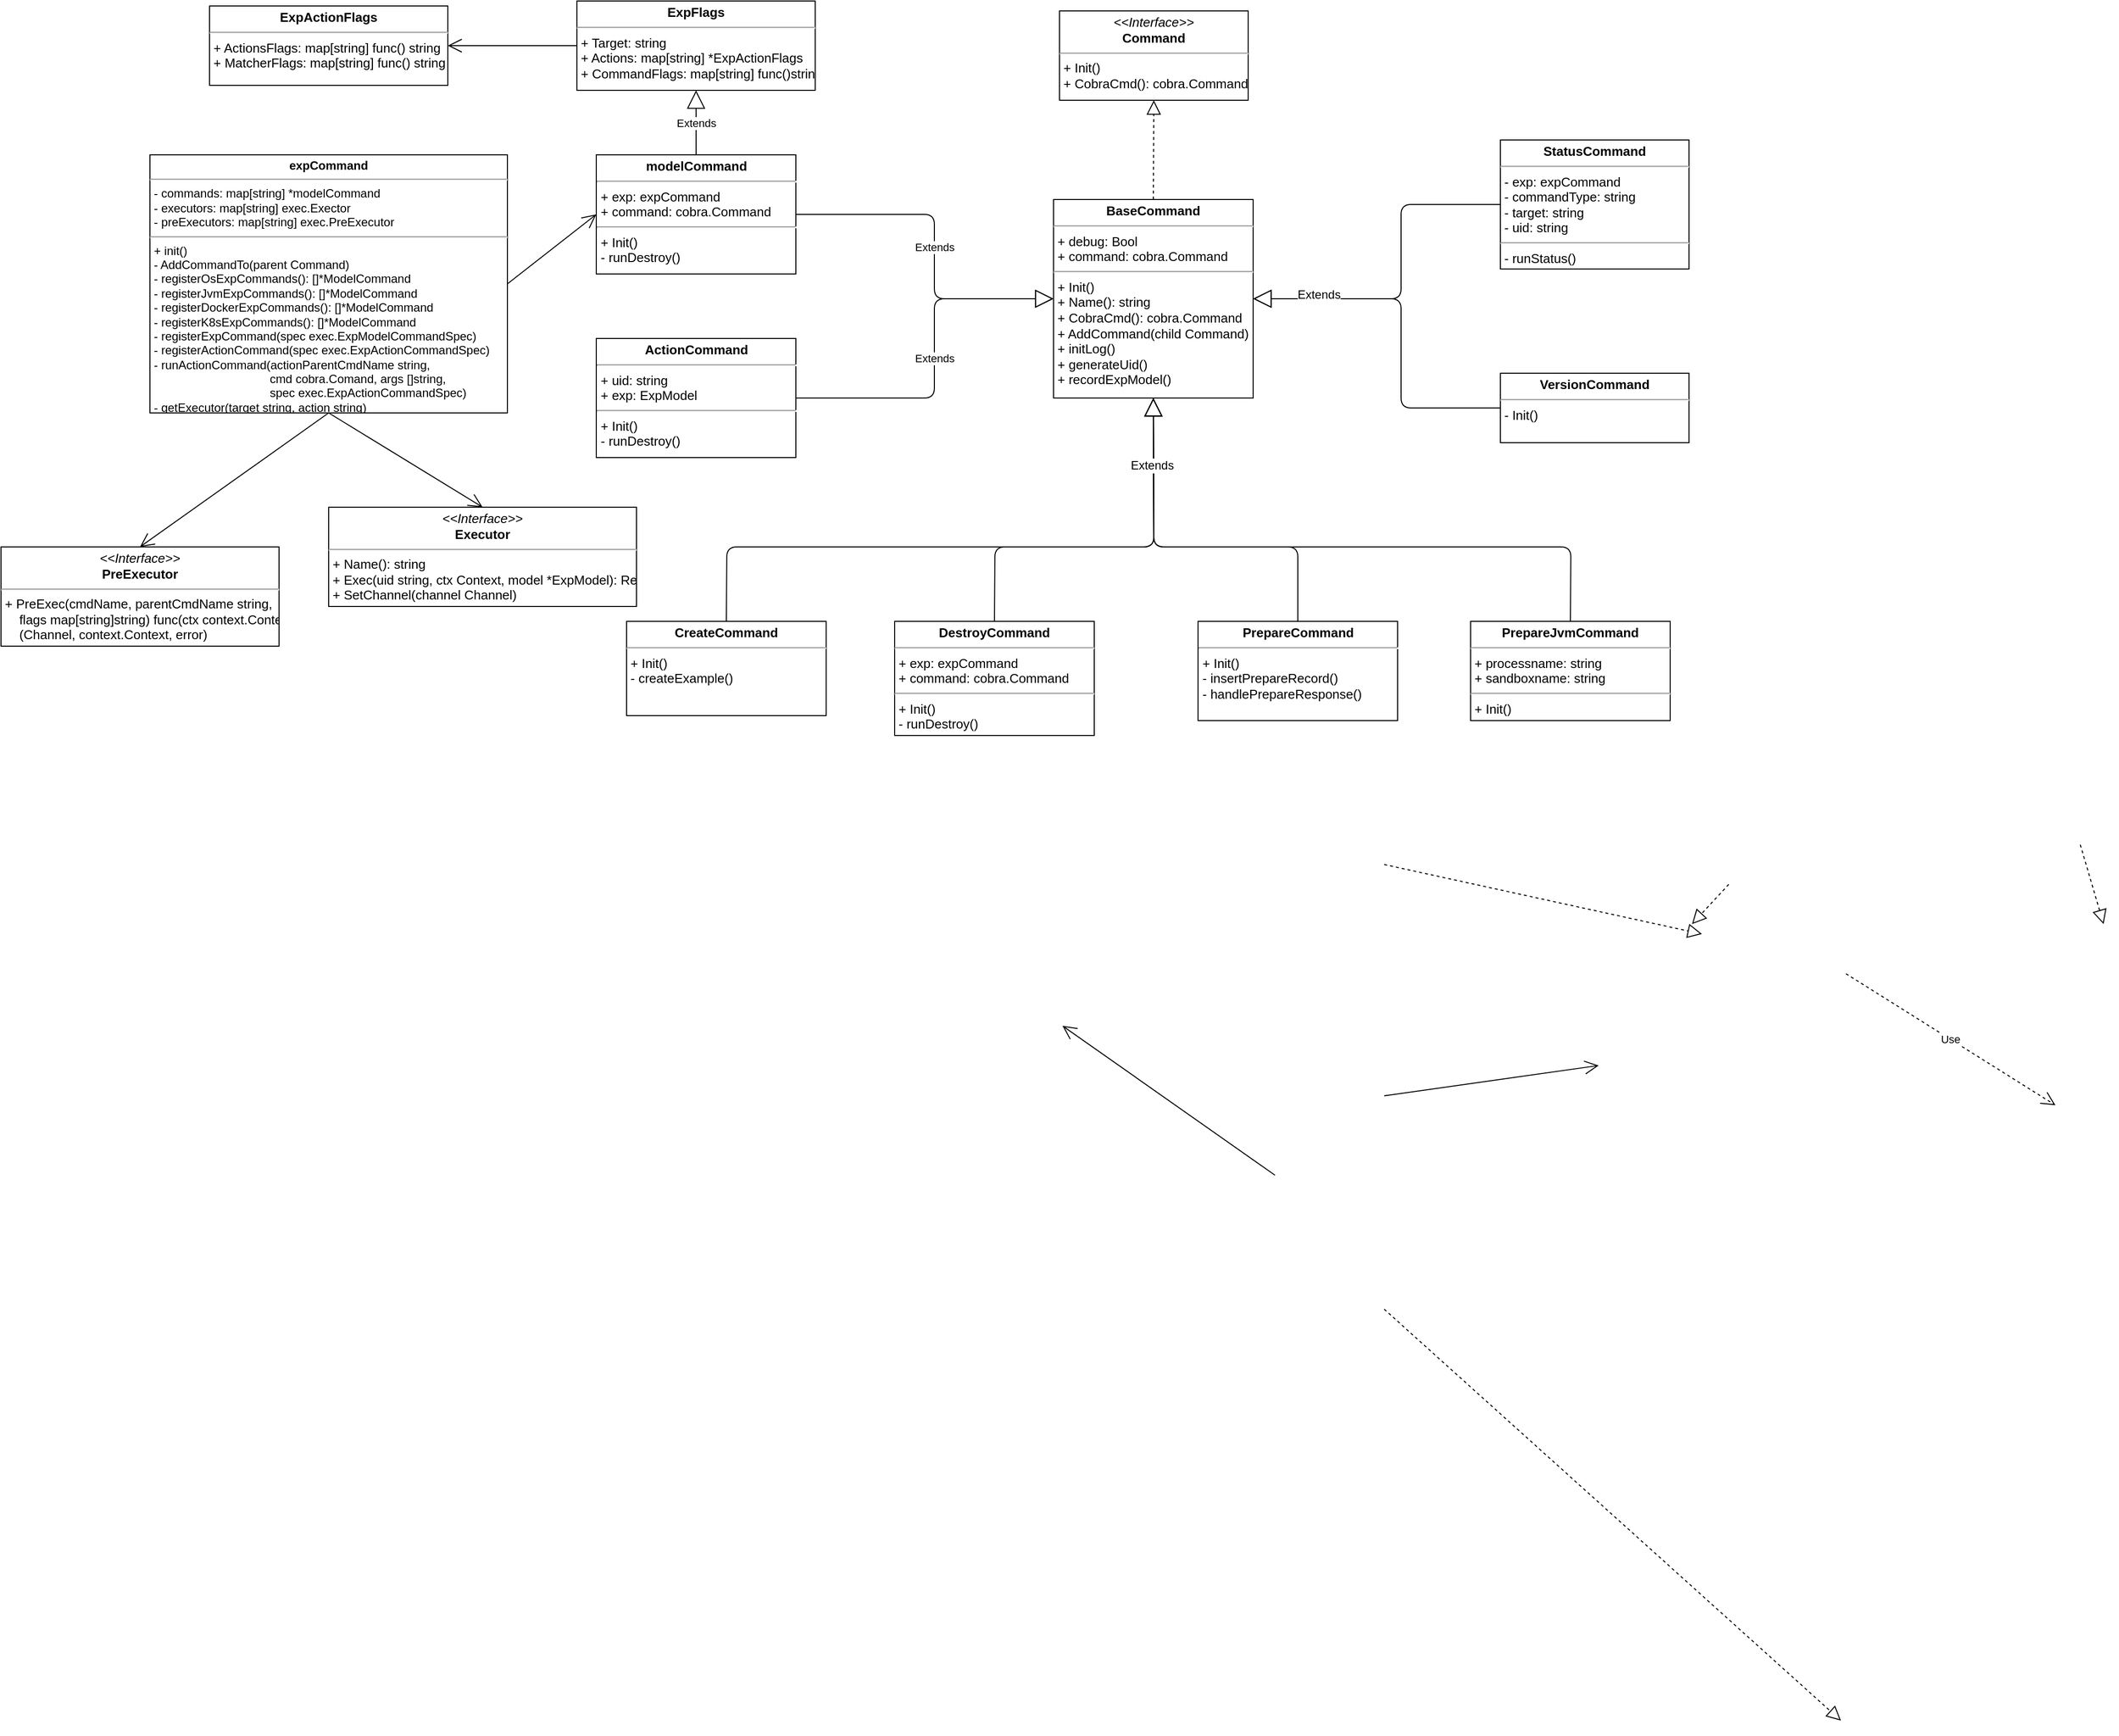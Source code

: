 <mxfile version="10.7.7" type="github"><diagram name="Page-1" id="c4acf3e9-155e-7222-9cf6-157b1a14988f"><mxGraphModel dx="2618" dy="616" grid="1" gridSize="10" guides="1" tooltips="1" connect="1" arrows="1" fold="1" page="1" pageScale="1" pageWidth="850" pageHeight="1100" background="#ffffff" math="0" shadow="0"><root><mxCell id="0"/><mxCell id="1" parent="0"/><mxCell id="Qn6g_-tQm5cKkw17LUSj-24" value="" style="endArrow=block;dashed=1;endFill=0;endSize=12;html=1;exitX=0.5;exitY=0;exitDx=0;exitDy=0;entryX=0.5;entryY=1;entryDx=0;entryDy=0;" parent="1" target="Qn6g_-tQm5cKkw17LUSj-2" edge="1"><mxGeometry width="160" relative="1" as="geometry"><mxPoint x="163" y="1728" as="sourcePoint"/><mxPoint x="623" y="2142.5" as="targetPoint"/></mxGeometry></mxCell><mxCell id="Qn6g_-tQm5cKkw17LUSj-31" value="&lt;p style=&quot;margin: 4px 0px 0px; text-align: center; font-size: 13px;&quot;&gt;&lt;i style=&quot;font-size: 13px;&quot;&gt;&amp;lt;&amp;lt;Interface&amp;gt;&amp;gt;&lt;/i&gt;&lt;br style=&quot;font-size: 13px;&quot;&gt;&lt;b style=&quot;font-size: 13px;&quot;&gt;Command&lt;/b&gt;&lt;/p&gt;&lt;hr style=&quot;font-size: 13px;&quot;&gt;&lt;p style=&quot;margin: 0px 0px 0px 4px; font-size: 13px;&quot;&gt;+ Init()&lt;br style=&quot;font-size: 13px;&quot;&gt;+ CobraCmd(): cobra.Command&lt;/p&gt;" style="verticalAlign=top;align=left;overflow=fill;fontSize=13;fontFamily=Helvetica;html=1;" parent="1" vertex="1"><mxGeometry x="-164" y="420" width="190" height="90" as="geometry"/></mxCell><mxCell id="Qn6g_-tQm5cKkw17LUSj-32" value="&lt;p style=&quot;margin: 4px 0px 0px; text-align: center; font-size: 13px;&quot;&gt;&lt;b style=&quot;font-size: 13px;&quot;&gt;BaseCommand&lt;/b&gt;&lt;/p&gt;&lt;hr style=&quot;font-size: 13px;&quot;&gt;&lt;p style=&quot;margin: 0px 0px 0px 4px; font-size: 13px;&quot;&gt;+ debug: Bool&lt;/p&gt;&lt;p style=&quot;margin: 0px 0px 0px 4px; font-size: 13px;&quot;&gt;+ command: cobra.Command&lt;/p&gt;&lt;hr style=&quot;font-size: 13px;&quot;&gt;&lt;p style=&quot;margin: 0px 0px 0px 4px; font-size: 13px;&quot;&gt;+ Init()&lt;/p&gt;&lt;p style=&quot;margin: 0px 0px 0px 4px; font-size: 13px;&quot;&gt;+ Name(): string&lt;/p&gt;&lt;p style=&quot;margin: 0px 0px 0px 4px; font-size: 13px;&quot;&gt;+ CobraCmd(): cobra.Command&lt;/p&gt;&lt;p style=&quot;margin: 0px 0px 0px 4px; font-size: 13px;&quot;&gt;+ AddCommand(child Command)&lt;/p&gt;&lt;p style=&quot;margin: 0px 0px 0px 4px; font-size: 13px;&quot;&gt;+ initLog()&lt;/p&gt;&lt;p style=&quot;margin: 0px 0px 0px 4px; font-size: 13px;&quot;&gt;+&amp;nbsp;&lt;span style=&quot;font-size: 13px;&quot;&gt;generateUid()&lt;/span&gt;&lt;/p&gt;&lt;p style=&quot;margin: 0px 0px 0px 4px; font-size: 13px;&quot;&gt;&lt;span style=&quot;font-size: 13px;&quot;&gt;+ recordExpModel()&lt;/span&gt;&lt;/p&gt;" style="verticalAlign=top;align=left;overflow=fill;fontSize=13;fontFamily=Helvetica;html=1;" parent="1" vertex="1"><mxGeometry x="-170" y="610" width="201" height="200" as="geometry"/></mxCell><mxCell id="Qn6g_-tQm5cKkw17LUSj-33" value="" style="endArrow=block;dashed=1;endFill=0;endSize=12;html=1;exitX=0.5;exitY=0;exitDx=0;exitDy=0;entryX=0.5;entryY=1;entryDx=0;entryDy=0;" parent="1" source="Qn6g_-tQm5cKkw17LUSj-32" target="Qn6g_-tQm5cKkw17LUSj-31" edge="1"><mxGeometry width="160" relative="1" as="geometry"><mxPoint x="-54.5" y="900" as="sourcePoint"/><mxPoint x="105.5" y="900" as="targetPoint"/></mxGeometry></mxCell><mxCell id="Qn6g_-tQm5cKkw17LUSj-34" value="&lt;p style=&quot;margin: 4px 0px 0px; text-align: center; font-size: 13px;&quot;&gt;&lt;b style=&quot;font-size: 13px;&quot;&gt;CreateCommand&lt;/b&gt;&lt;/p&gt;&lt;hr style=&quot;font-size: 13px;&quot;&gt;&lt;p style=&quot;margin: 0px 0px 0px 4px; font-size: 13px;&quot;&gt;+ Init()&lt;/p&gt;&lt;p style=&quot;margin: 0px 0px 0px 4px; font-size: 13px;&quot;&gt;- createExample()&lt;/p&gt;" style="verticalAlign=top;align=left;overflow=fill;fontSize=13;fontFamily=Helvetica;html=1;" parent="1" vertex="1"><mxGeometry x="-600" y="1035" width="201" height="95" as="geometry"/></mxCell><mxCell id="Qn6g_-tQm5cKkw17LUSj-35" value="" style="endArrow=block;endSize=16;endFill=0;html=1;exitX=0.5;exitY=0;exitDx=0;exitDy=0;entryX=0.5;entryY=1;entryDx=0;entryDy=0;" parent="1" source="Qn6g_-tQm5cKkw17LUSj-34" target="Qn6g_-tQm5cKkw17LUSj-32" edge="1"><mxGeometry width="160" relative="1" as="geometry"><mxPoint x="-230" y="970" as="sourcePoint"/><mxPoint x="-70" y="970" as="targetPoint"/><Array as="points"><mxPoint x="-499" y="960"/><mxPoint x="-69" y="960"/></Array></mxGeometry></mxCell><mxCell id="Qn6g_-tQm5cKkw17LUSj-36" value="&lt;p style=&quot;margin: 4px 0px 0px; text-align: center; font-size: 13px;&quot;&gt;&lt;b style=&quot;font-size: 13px;&quot;&gt;DestroyCommand&lt;/b&gt;&lt;/p&gt;&lt;hr style=&quot;font-size: 13px;&quot;&gt;&lt;p style=&quot;margin: 0px 0px 0px 4px; font-size: 13px;&quot;&gt;+ exp: expCommand&lt;/p&gt;&lt;p style=&quot;margin: 0px 0px 0px 4px; font-size: 13px;&quot;&gt;+ command: cobra.Command&lt;/p&gt;&lt;hr style=&quot;font-size: 13px;&quot;&gt;&lt;p style=&quot;margin: 0px 0px 0px 4px; font-size: 13px;&quot;&gt;+ Init()&lt;/p&gt;&lt;p style=&quot;margin: 0px 0px 0px 4px; font-size: 13px;&quot;&gt;-&amp;nbsp;&lt;span style=&quot;font-size: 13px;&quot;&gt;runDestroy()&lt;/span&gt;&lt;/p&gt;" style="verticalAlign=top;align=left;overflow=fill;fontSize=13;fontFamily=Helvetica;html=1;" parent="1" vertex="1"><mxGeometry x="-330" y="1035" width="201" height="115" as="geometry"/></mxCell><mxCell id="Qn6g_-tQm5cKkw17LUSj-37" value="" style="endArrow=block;endSize=16;endFill=0;html=1;exitX=0.5;exitY=0;exitDx=0;exitDy=0;entryX=0.5;entryY=1;entryDx=0;entryDy=0;" parent="1" source="Qn6g_-tQm5cKkw17LUSj-36" target="Qn6g_-tQm5cKkw17LUSj-32" edge="1"><mxGeometry width="160" relative="1" as="geometry"><mxPoint x="115" y="1000" as="sourcePoint"/><mxPoint x="425" y="930" as="targetPoint"/><Array as="points"><mxPoint x="-229" y="960"/><mxPoint x="-69" y="960"/></Array></mxGeometry></mxCell><mxCell id="Qn6g_-tQm5cKkw17LUSj-39" value="&lt;p style=&quot;margin: 4px 0px 0px; text-align: center; font-size: 13px;&quot;&gt;&lt;b style=&quot;font-size: 13px;&quot;&gt;PrepareCommand&lt;/b&gt;&lt;/p&gt;&lt;hr style=&quot;font-size: 13px;&quot;&gt;&lt;p style=&quot;margin: 0px 0px 0px 4px; font-size: 13px;&quot;&gt;+ Init()&lt;/p&gt;&lt;p style=&quot;margin: 0px 0px 0px 4px; font-size: 13px;&quot;&gt;-&amp;nbsp;&lt;span style=&quot;font-size: 13px;&quot;&gt;insertPrepareRecord()&lt;/span&gt;&lt;/p&gt;&lt;p style=&quot;margin: 0px 0px 0px 4px; font-size: 13px;&quot;&gt;- handlePrepareResponse()&lt;/p&gt;" style="verticalAlign=top;align=left;overflow=fill;fontSize=13;fontFamily=Helvetica;html=1;" parent="1" vertex="1"><mxGeometry x="-24.5" y="1035" width="201" height="100" as="geometry"/></mxCell><mxCell id="Qn6g_-tQm5cKkw17LUSj-40" value="" style="endArrow=block;endSize=16;endFill=0;html=1;exitX=0.5;exitY=0;exitDx=0;exitDy=0;entryX=0.5;entryY=1;entryDx=0;entryDy=0;" parent="1" source="Qn6g_-tQm5cKkw17LUSj-39" target="Qn6g_-tQm5cKkw17LUSj-32" edge="1"><mxGeometry x="0.2" y="-39" width="160" relative="1" as="geometry"><mxPoint x="-199" y="960" as="sourcePoint"/><mxPoint x="-59" y="880" as="targetPoint"/><Array as="points"><mxPoint x="76" y="960"/><mxPoint x="-69" y="960"/></Array><mxPoint as="offset"/></mxGeometry></mxCell><mxCell id="Qn6g_-tQm5cKkw17LUSj-42" value="&lt;p style=&quot;margin: 4px 0px 0px; text-align: center; font-size: 13px;&quot;&gt;&lt;b style=&quot;font-size: 13px;&quot;&gt;PrepareJvmCommand&lt;/b&gt;&lt;/p&gt;&lt;hr style=&quot;font-size: 13px;&quot;&gt;&lt;p style=&quot;margin: 0px 0px 0px 4px; font-size: 13px;&quot;&gt;+ processname: string&lt;/p&gt;&lt;p style=&quot;margin: 0px 0px 0px 4px; font-size: 13px;&quot;&gt;+ sandboxname: string&lt;/p&gt;&lt;hr style=&quot;font-size: 13px;&quot;&gt;&lt;p style=&quot;margin: 0px 0px 0px 4px; font-size: 13px;&quot;&gt;+ Init()&lt;/p&gt;" style="verticalAlign=top;align=left;overflow=fill;fontSize=13;fontFamily=Helvetica;html=1;" parent="1" vertex="1"><mxGeometry x="250" y="1035" width="201" height="100" as="geometry"/></mxCell><mxCell id="Qn6g_-tQm5cKkw17LUSj-43" value="&lt;p style=&quot;margin: 4px 0px 0px; text-align: center; font-size: 13px;&quot;&gt;&lt;b style=&quot;font-size: 13px;&quot;&gt;StatusCommand&lt;/b&gt;&lt;/p&gt;&lt;hr style=&quot;font-size: 13px;&quot;&gt;&lt;p style=&quot;margin: 0px 0px 0px 4px; font-size: 13px;&quot;&gt;- exp: expCommand&lt;/p&gt;&lt;p style=&quot;margin: 0px 0px 0px 4px; font-size: 13px;&quot;&gt;- commandType: string&lt;/p&gt;&lt;p style=&quot;margin: 0px 0px 0px 4px; font-size: 13px;&quot;&gt;- target: string&lt;/p&gt;&lt;p style=&quot;margin: 0px 0px 0px 4px; font-size: 13px;&quot;&gt;- uid: string&lt;/p&gt;&lt;hr style=&quot;font-size: 13px;&quot;&gt;&lt;p style=&quot;margin: 0px 0px 0px 4px; font-size: 13px;&quot;&gt;- runStatus()&lt;/p&gt;" style="verticalAlign=top;align=left;overflow=fill;fontSize=13;fontFamily=Helvetica;html=1;" parent="1" vertex="1"><mxGeometry x="280" y="550" width="190" height="130" as="geometry"/></mxCell><mxCell id="Qn6g_-tQm5cKkw17LUSj-44" value="" style="endArrow=block;endSize=16;endFill=0;html=1;exitX=0.5;exitY=0;exitDx=0;exitDy=0;entryX=0.5;entryY=1;entryDx=0;entryDy=0;" parent="1" source="Qn6g_-tQm5cKkw17LUSj-42" target="Qn6g_-tQm5cKkw17LUSj-32" edge="1"><mxGeometry width="160" relative="1" as="geometry"><mxPoint x="197.5" y="940" as="sourcePoint"/><mxPoint x="102.5" y="850" as="targetPoint"/><Array as="points"><mxPoint x="351" y="960"/><mxPoint x="-69" y="960"/></Array></mxGeometry></mxCell><mxCell id="NHT8_feDH6_UDhpO50g8-35" value="Extends" style="text;html=1;resizable=0;points=[];align=center;verticalAlign=middle;labelBackgroundColor=#ffffff;" vertex="1" connectable="0" parent="Qn6g_-tQm5cKkw17LUSj-44"><mxGeometry x="0.791" y="2" relative="1" as="geometry"><mxPoint as="offset"/></mxGeometry></mxCell><mxCell id="Qn6g_-tQm5cKkw17LUSj-46" value="&lt;p style=&quot;margin: 4px 0px 0px; text-align: center; font-size: 13px;&quot;&gt;&lt;b style=&quot;font-size: 13px;&quot;&gt;VersionCommand&lt;/b&gt;&lt;/p&gt;&lt;hr style=&quot;font-size: 13px;&quot;&gt;&lt;p style=&quot;margin: 0px 0px 0px 4px; font-size: 13px;&quot;&gt;- Init()&lt;/p&gt;" style="verticalAlign=top;align=left;overflow=fill;fontSize=13;fontFamily=Helvetica;html=1;" parent="1" vertex="1"><mxGeometry x="280" y="785" width="190" height="70" as="geometry"/></mxCell><mxCell id="Qn6g_-tQm5cKkw17LUSj-47" value="&lt;p style=&quot;margin: 4px 0px 0px; text-align: center; font-size: 13px;&quot;&gt;&lt;b style=&quot;font-size: 13px;&quot;&gt;modelCommand&lt;/b&gt;&lt;/p&gt;&lt;hr style=&quot;font-size: 13px;&quot;&gt;&lt;p style=&quot;margin: 0px 0px 0px 4px; font-size: 13px;&quot;&gt;+ exp: expCommand&lt;/p&gt;&lt;p style=&quot;margin: 0px 0px 0px 4px; font-size: 13px;&quot;&gt;+ command: cobra.Command&lt;/p&gt;&lt;hr style=&quot;font-size: 13px;&quot;&gt;&lt;p style=&quot;margin: 0px 0px 0px 4px; font-size: 13px;&quot;&gt;+ Init()&lt;/p&gt;&lt;p style=&quot;margin: 0px 0px 0px 4px; font-size: 13px;&quot;&gt;-&amp;nbsp;&lt;span style=&quot;font-size: 13px;&quot;&gt;runDestroy()&lt;/span&gt;&lt;/p&gt;" style="verticalAlign=top;align=left;overflow=fill;fontSize=13;fontFamily=Helvetica;html=1;" parent="1" vertex="1"><mxGeometry x="-630.5" y="565" width="201" height="120" as="geometry"/></mxCell><mxCell id="Qn6g_-tQm5cKkw17LUSj-48" value="&lt;p style=&quot;margin: 4px 0px 0px; text-align: center; font-size: 13px;&quot;&gt;&lt;b style=&quot;font-size: 13px;&quot;&gt;ExpFlags&lt;/b&gt;&lt;/p&gt;&lt;hr style=&quot;font-size: 13px;&quot;&gt;&lt;p style=&quot;margin: 0px 0px 0px 4px; font-size: 13px;&quot;&gt;+ Target: string&lt;/p&gt;&lt;p style=&quot;margin: 0px 0px 0px 4px; font-size: 13px;&quot;&gt;+ Actions: map[string] *ExpActionFlags&lt;/p&gt;&lt;p style=&quot;margin: 0px 0px 0px 4px; font-size: 13px;&quot;&gt;+ CommandFlags: map[string] func()string&lt;/p&gt;" style="verticalAlign=top;align=left;overflow=fill;fontSize=13;fontFamily=Helvetica;html=1;" parent="1" vertex="1"><mxGeometry x="-650" y="410" width="240" height="90" as="geometry"/></mxCell><mxCell id="Qn6g_-tQm5cKkw17LUSj-49" value="Extends" style="endArrow=block;endSize=16;endFill=0;html=1;exitX=0.5;exitY=0;exitDx=0;exitDy=0;entryX=0.5;entryY=1;entryDx=0;entryDy=0;" parent="1" source="Qn6g_-tQm5cKkw17LUSj-47" target="Qn6g_-tQm5cKkw17LUSj-48" edge="1"><mxGeometry width="160" relative="1" as="geometry"><mxPoint x="-680" y="830" as="sourcePoint"/><mxPoint x="-520" y="830" as="targetPoint"/></mxGeometry></mxCell><mxCell id="Qn6g_-tQm5cKkw17LUSj-50" value="Extends" style="endArrow=block;endSize=16;endFill=0;html=1;exitX=1;exitY=0.5;exitDx=0;exitDy=0;entryX=0;entryY=0.5;entryDx=0;entryDy=0;" parent="1" source="Qn6g_-tQm5cKkw17LUSj-47" target="Qn6g_-tQm5cKkw17LUSj-32" edge="1"><mxGeometry width="160" relative="1" as="geometry"><mxPoint x="-400" y="760" as="sourcePoint"/><mxPoint x="-240" y="760" as="targetPoint"/><Array as="points"><mxPoint x="-290" y="625"/><mxPoint x="-290" y="710"/></Array></mxGeometry></mxCell><mxCell id="Qn6g_-tQm5cKkw17LUSj-51" value="&lt;p style=&quot;margin: 4px 0px 0px; text-align: center; font-size: 12px;&quot;&gt;&lt;b style=&quot;font-size: 12px;&quot;&gt;expCommand&lt;/b&gt;&lt;/p&gt;&lt;hr style=&quot;font-size: 12px;&quot;&gt;&lt;p style=&quot;margin: 0px 0px 0px 4px; font-size: 12px;&quot;&gt;- commands: map[string] *modelCommand&lt;/p&gt;&lt;p style=&quot;margin: 0px 0px 0px 4px; font-size: 12px;&quot;&gt;- executors: map[string] exec.Exector&lt;/p&gt;&lt;p style=&quot;margin: 0px 0px 0px 4px; font-size: 12px;&quot;&gt;- preExecutors: map[string] exec.PreExecutor&lt;/p&gt;&lt;hr style=&quot;font-size: 12px;&quot;&gt;&lt;p style=&quot;margin: 0px 0px 0px 4px; font-size: 12px;&quot;&gt;+ init()&lt;/p&gt;&lt;p style=&quot;margin: 0px 0px 0px 4px; font-size: 12px;&quot;&gt;- AddCommandTo(parent Command)&lt;/p&gt;&lt;p style=&quot;margin: 0px 0px 0px 4px; font-size: 12px;&quot;&gt;- registerOsExpCommands(): []*ModelCommand&lt;/p&gt;&lt;p style=&quot;margin: 0px 0px 0px 4px; font-size: 12px;&quot;&gt;- registerJvmExpCommands(): []*ModelCommand&lt;/p&gt;&lt;p style=&quot;margin: 0px 0px 0px 4px; font-size: 12px;&quot;&gt;- registerDockerExpCommands(): []*ModelCommand&lt;/p&gt;&lt;p style=&quot;margin: 0px 0px 0px 4px; font-size: 12px;&quot;&gt;- registerK8sExpCommands(): []*ModelCommand&lt;/p&gt;&lt;p style=&quot;margin: 0px 0px 0px 4px; font-size: 12px;&quot;&gt;- registerExpCommand(spec exec.ExpModelCommandSpec)&lt;/p&gt;&lt;p style=&quot;margin: 0px 0px 0px 4px; font-size: 12px;&quot;&gt;- registerActionCommand(spec exec.ExpActionCommandSpec)&lt;/p&gt;&lt;p style=&quot;margin: 0px 0px 0px 4px; font-size: 12px;&quot;&gt;- runActionCommand(actionParentCmdName string,&amp;nbsp;&lt;/p&gt;&lt;p style=&quot;margin: 0px 0px 0px 4px; font-size: 12px;&quot;&gt;&lt;span style=&quot;font-size: 12px;&quot;&gt;&amp;nbsp; &amp;nbsp; &amp;nbsp; &amp;nbsp; &amp;nbsp; &amp;nbsp; &amp;nbsp; &amp;nbsp; &amp;nbsp; &amp;nbsp; &amp;nbsp; &amp;nbsp; &amp;nbsp; &amp;nbsp; &amp;nbsp; &amp;nbsp; &amp;nbsp; &amp;nbsp;cmd cobra.Comand, args []string,&amp;nbsp;&lt;/span&gt;&lt;/p&gt;&lt;p style=&quot;margin: 0px 0px 0px 4px; font-size: 12px;&quot;&gt;&lt;span style=&quot;font-size: 12px;&quot;&gt;&amp;nbsp; &amp;nbsp; &amp;nbsp; &amp;nbsp; &amp;nbsp; &amp;nbsp; &amp;nbsp; &amp;nbsp; &amp;nbsp; &amp;nbsp; &amp;nbsp; &amp;nbsp; &amp;nbsp; &amp;nbsp; &amp;nbsp; &amp;nbsp; &amp;nbsp; &amp;nbsp;spec exec.ExpActionCommandSpec)&lt;/span&gt;&lt;/p&gt;&lt;p style=&quot;margin: 0px 0px 0px 4px; font-size: 12px;&quot;&gt;&lt;span style=&quot;font-size: 12px;&quot;&gt;- getExecutor(target string, action string)&lt;/span&gt;&lt;/p&gt;" style="verticalAlign=top;align=left;overflow=fill;fontSize=12;fontFamily=Helvetica;html=1;" parent="1" vertex="1"><mxGeometry x="-1080" y="565" width="360" height="260" as="geometry"/></mxCell><mxCell id="Qn6g_-tQm5cKkw17LUSj-52" value="&lt;p style=&quot;margin: 4px 0px 0px; text-align: center; font-size: 13px;&quot;&gt;&lt;b style=&quot;font-size: 13px;&quot;&gt;ActionCommand&lt;/b&gt;&lt;/p&gt;&lt;hr style=&quot;font-size: 13px;&quot;&gt;&lt;p style=&quot;margin: 0px 0px 0px 4px; font-size: 13px;&quot;&gt;+ uid: string&lt;/p&gt;&lt;p style=&quot;margin: 0px 0px 0px 4px; font-size: 13px;&quot;&gt;+ exp: ExpModel&lt;/p&gt;&lt;hr style=&quot;font-size: 13px;&quot;&gt;&lt;p style=&quot;margin: 0px 0px 0px 4px; font-size: 13px;&quot;&gt;+ Init()&lt;/p&gt;&lt;p style=&quot;margin: 0px 0px 0px 4px; font-size: 13px;&quot;&gt;-&amp;nbsp;&lt;span style=&quot;font-size: 13px;&quot;&gt;runDestroy()&lt;/span&gt;&lt;/p&gt;" style="verticalAlign=top;align=left;overflow=fill;fontSize=13;fontFamily=Helvetica;html=1;" parent="1" vertex="1"><mxGeometry x="-630.5" y="750" width="201" height="120" as="geometry"/></mxCell><mxCell id="Qn6g_-tQm5cKkw17LUSj-53" value="Extends" style="endArrow=block;endSize=16;endFill=0;html=1;exitX=1;exitY=0.5;exitDx=0;exitDy=0;entryX=0;entryY=0.5;entryDx=0;entryDy=0;" parent="1" source="Qn6g_-tQm5cKkw17LUSj-52" target="Qn6g_-tQm5cKkw17LUSj-32" edge="1"><mxGeometry width="160" relative="1" as="geometry"><mxPoint x="-419" y="670" as="sourcePoint"/><mxPoint x="-160" y="790" as="targetPoint"/><Array as="points"><mxPoint x="-290" y="810"/><mxPoint x="-290" y="710"/></Array></mxGeometry></mxCell><mxCell id="Qn6g_-tQm5cKkw17LUSj-54" value="&lt;p style=&quot;margin: 4px 0px 0px; text-align: center; font-size: 13px;&quot;&gt;&lt;b style=&quot;font-size: 13px;&quot;&gt;ExpActionFlags&lt;/b&gt;&lt;/p&gt;&lt;hr style=&quot;font-size: 13px;&quot;&gt;&lt;p style=&quot;margin: 0px 0px 0px 4px; font-size: 13px;&quot;&gt;+ ActionsFlags: map[string] func() string&lt;/p&gt;&lt;p style=&quot;margin: 0px 0px 0px 4px; font-size: 13px;&quot;&gt;+ MatcherFlags: map[string] func() string&lt;/p&gt;" style="verticalAlign=top;align=left;overflow=fill;fontSize=13;fontFamily=Helvetica;html=1;" parent="1" vertex="1"><mxGeometry x="-1020" y="415" width="240" height="80" as="geometry"/></mxCell><mxCell id="NHT8_feDH6_UDhpO50g8-1" value="" style="endArrow=open;endFill=1;endSize=12;html=1;entryX=0;entryY=0.5;entryDx=0;entryDy=0;exitX=1;exitY=0.5;exitDx=0;exitDy=0;" edge="1" parent="1" source="Qn6g_-tQm5cKkw17LUSj-51" target="Qn6g_-tQm5cKkw17LUSj-47"><mxGeometry width="160" relative="1" as="geometry"><mxPoint x="-750" y="735" as="sourcePoint"/><mxPoint x="-600" y="735" as="targetPoint"/></mxGeometry></mxCell><mxCell id="NHT8_feDH6_UDhpO50g8-2" value="&lt;p style=&quot;margin: 4px 0px 0px; text-align: center; font-size: 13px;&quot;&gt;&lt;i style=&quot;font-size: 13px;&quot;&gt;&amp;lt;&amp;lt;Interface&amp;gt;&amp;gt;&lt;/i&gt;&lt;br style=&quot;font-size: 13px;&quot;&gt;&lt;b style=&quot;font-size: 13px;&quot;&gt;Executor&lt;/b&gt;&lt;/p&gt;&lt;hr style=&quot;font-size: 13px;&quot;&gt;&lt;p style=&quot;margin: 0px 0px 0px 4px; font-size: 13px;&quot;&gt;+ Name(): string&lt;/p&gt;&lt;p style=&quot;margin: 0px 0px 0px 4px; font-size: 13px;&quot;&gt;+&lt;span style=&quot;font-size: 13px;&quot;&gt;&amp;nbsp;Exec(uid string, ctx Context, model *ExpModel): Response&lt;/span&gt;&lt;/p&gt;&lt;p style=&quot;margin: 0px 0px 0px 4px; font-size: 13px;&quot;&gt;+ SetChannel(channel Channel)&lt;br style=&quot;font-size: 13px;&quot;&gt;&lt;/p&gt;" style="verticalAlign=top;align=left;overflow=fill;fontSize=13;fontFamily=Helvetica;html=1;" vertex="1" parent="1"><mxGeometry x="-900" y="920" width="310" height="100" as="geometry"/></mxCell><mxCell id="NHT8_feDH6_UDhpO50g8-4" value="&lt;p style=&quot;margin: 4px 0px 0px; text-align: center; font-size: 13px;&quot;&gt;&lt;i style=&quot;font-size: 13px;&quot;&gt;&amp;lt;&amp;lt;Interface&amp;gt;&amp;gt;&lt;/i&gt;&lt;br style=&quot;font-size: 13px;&quot;&gt;&lt;b style=&quot;font-size: 13px;&quot;&gt;PreExecutor&lt;/b&gt;&lt;/p&gt;&lt;hr style=&quot;font-size: 13px;&quot;&gt;&lt;p style=&quot;margin: 0px 0px 0px 4px; font-size: 13px;&quot;&gt;+&amp;nbsp;&lt;span style=&quot;font-size: 13px;&quot;&gt;PreExec&lt;/span&gt;&lt;span style=&quot;font-size: 13px;&quot;&gt;(&lt;/span&gt;&lt;span style=&quot;font-size: 13px;&quot;&gt;cmdName&lt;/span&gt;&lt;span style=&quot;font-size: 13px;&quot;&gt;, &lt;/span&gt;&lt;span style=&quot;font-size: 13px;&quot;&gt;parentCmdName &lt;/span&gt;&lt;span style=&quot;font-size: 13px;&quot;&gt;string&lt;/span&gt;&lt;span style=&quot;font-size: 13px;&quot;&gt;,&amp;nbsp;&lt;/span&gt;&lt;/p&gt;&lt;p style=&quot;margin: 0px 0px 0px 4px; font-size: 13px;&quot;&gt;&lt;span style=&quot;font-size: 13px;&quot;&gt;&amp;nbsp; &amp;nbsp; flags &lt;/span&gt;&lt;span style=&quot;font-size: 13px;&quot;&gt;map&lt;/span&gt;&lt;span style=&quot;font-size: 13px;&quot;&gt;[&lt;/span&gt;&lt;span style=&quot;font-size: 13px;&quot;&gt;string&lt;/span&gt;&lt;span style=&quot;font-size: 13px;&quot;&gt;]&lt;/span&gt;&lt;span style=&quot;font-size: 13px;&quot;&gt;string&lt;/span&gt;&lt;span style=&quot;font-size: 13px;&quot;&gt;)&amp;nbsp;&lt;/span&gt;&lt;span style=&quot;font-size: 13px;&quot;&gt;func&lt;/span&gt;&lt;span style=&quot;font-size: 13px;&quot;&gt;(&lt;/span&gt;&lt;span style=&quot;font-size: 13px;&quot;&gt;ctx &lt;/span&gt;&lt;span style=&quot;font-size: 13px;&quot;&gt;context&lt;/span&gt;&lt;span style=&quot;font-size: 13px;&quot;&gt;.&lt;/span&gt;&lt;span style=&quot;font-size: 13px;&quot;&gt;Context&lt;/span&gt;&lt;span style=&quot;font-size: 13px;&quot;&gt;)&amp;nbsp;&lt;/span&gt;&lt;/p&gt;&lt;p style=&quot;margin: 0px 0px 0px 4px; font-size: 13px;&quot;&gt;&lt;span style=&quot;font-size: 13px;&quot;&gt;&amp;nbsp; &amp;nbsp; (&lt;/span&gt;&lt;span style=&quot;font-size: 13px;&quot;&gt;Channel&lt;/span&gt;&lt;span style=&quot;font-size: 13px;&quot;&gt;, &lt;/span&gt;&lt;span style=&quot;font-size: 13px;&quot;&gt;context&lt;/span&gt;&lt;span style=&quot;font-size: 13px;&quot;&gt;.&lt;/span&gt;&lt;span style=&quot;font-size: 13px;&quot;&gt;Context&lt;/span&gt;&lt;span style=&quot;font-size: 13px;&quot;&gt;, &lt;/span&gt;&lt;span style=&quot;font-size: 13px;&quot;&gt;error&lt;/span&gt;&lt;span style=&quot;font-size: 13px;&quot;&gt;)&lt;/span&gt;&lt;/p&gt;" style="verticalAlign=top;align=left;overflow=fill;fontSize=13;fontFamily=Helvetica;html=1;" vertex="1" parent="1"><mxGeometry x="-1230" y="960" width="280" height="100" as="geometry"/></mxCell><mxCell id="NHT8_feDH6_UDhpO50g8-5" value="" style="endArrow=open;endFill=1;endSize=12;html=1;exitX=0.5;exitY=1;exitDx=0;exitDy=0;entryX=0.5;entryY=0;entryDx=0;entryDy=0;" edge="1" parent="1" source="Qn6g_-tQm5cKkw17LUSj-51" target="NHT8_feDH6_UDhpO50g8-2"><mxGeometry width="160" relative="1" as="geometry"><mxPoint x="-1080" y="900" as="sourcePoint"/><mxPoint x="-920" y="900" as="targetPoint"/></mxGeometry></mxCell><mxCell id="NHT8_feDH6_UDhpO50g8-6" value="" style="endArrow=open;endFill=1;endSize=12;html=1;entryX=0.5;entryY=0;entryDx=0;entryDy=0;exitX=0.5;exitY=1;exitDx=0;exitDy=0;" edge="1" parent="1" source="Qn6g_-tQm5cKkw17LUSj-51" target="NHT8_feDH6_UDhpO50g8-4"><mxGeometry width="160" relative="1" as="geometry"><mxPoint x="-1100" y="630" as="sourcePoint"/><mxPoint x="-760" y="550" as="targetPoint"/></mxGeometry></mxCell><mxCell id="NHT8_feDH6_UDhpO50g8-20" value="" style="endArrow=open;endFill=1;endSize=12;html=1;exitX=0.5;exitY=0;exitDx=0;exitDy=0;entryX=0.5;entryY=1;entryDx=0;entryDy=0;" edge="1" parent="1" target="Qn6g_-tQm5cKkw17LUSj-4"><mxGeometry width="160" relative="1" as="geometry"><mxPoint x="163" y="1513" as="sourcePoint"/><mxPoint x="379" y="1482.5" as="targetPoint"/></mxGeometry></mxCell><mxCell id="NHT8_feDH6_UDhpO50g8-23" value="" style="endArrow=open;endFill=1;endSize=12;html=1;exitX=0;exitY=0.5;exitDx=0;exitDy=0;entryX=1;entryY=0.5;entryDx=0;entryDy=0;" edge="1" parent="1" target="NHT8_feDH6_UDhpO50g8-22"><mxGeometry width="160" relative="1" as="geometry"><mxPoint x="53" y="1593" as="sourcePoint"/><mxPoint x="-161" y="1442.5" as="targetPoint"/></mxGeometry></mxCell><mxCell id="NHT8_feDH6_UDhpO50g8-25" value="Use" style="endArrow=open;endSize=12;dashed=1;html=1;exitX=1;exitY=0.5;exitDx=0;exitDy=0;entryX=0;entryY=0.5;entryDx=0;entryDy=0;" edge="1" parent="1" target="NHT8_feDH6_UDhpO50g8-19"><mxGeometry width="160" relative="1" as="geometry"><mxPoint x="628" y="1390" as="sourcePoint"/><mxPoint x="839" y="1522.5" as="targetPoint"/></mxGeometry></mxCell><mxCell id="NHT8_feDH6_UDhpO50g8-26" value="" style="endArrow=block;dashed=1;endFill=0;endSize=12;html=1;exitX=0.5;exitY=1;exitDx=0;exitDy=0;entryX=0.5;entryY=0;entryDx=0;entryDy=0;" edge="1" parent="1" source="NHT8_feDH6_UDhpO50g8-17"><mxGeometry width="160" relative="1" as="geometry"><mxPoint x="510" y="1300" as="sourcePoint"/><mxPoint x="473" y="1340" as="targetPoint"/></mxGeometry></mxCell><mxCell id="NHT8_feDH6_UDhpO50g8-28" value="" style="endArrow=block;dashed=1;endFill=0;endSize=12;html=1;exitX=0.5;exitY=1;exitDx=0;exitDy=0;entryX=0.5;entryY=0;entryDx=0;entryDy=0;" edge="1" parent="1" target="NHT8_feDH6_UDhpO50g8-19"><mxGeometry width="160" relative="1" as="geometry"><mxPoint x="864" y="1260" as="sourcePoint"/><mxPoint x="887.5" y="1340" as="targetPoint"/></mxGeometry></mxCell><mxCell id="NHT8_feDH6_UDhpO50g8-29" value="" style="endArrow=block;dashed=1;endFill=0;endSize=12;html=1;exitX=0.5;exitY=1;exitDx=0;exitDy=0;entryX=0.5;entryY=0;entryDx=0;entryDy=0;" edge="1" parent="1" target="Qn6g_-tQm5cKkw17LUSj-4"><mxGeometry width="160" relative="1" as="geometry"><mxPoint x="163" y="1280" as="sourcePoint"/><mxPoint x="483" y="1350" as="targetPoint"/></mxGeometry></mxCell><mxCell id="NHT8_feDH6_UDhpO50g8-33" value="" style="endArrow=block;endSize=16;endFill=0;html=1;exitX=0;exitY=0.5;exitDx=0;exitDy=0;entryX=1;entryY=0.5;entryDx=0;entryDy=0;" edge="1" parent="1" source="Qn6g_-tQm5cKkw17LUSj-43" target="Qn6g_-tQm5cKkw17LUSj-32"><mxGeometry x="-0.419" y="40" width="160" relative="1" as="geometry"><mxPoint x="160" y="830" as="sourcePoint"/><mxPoint x="320" y="830" as="targetPoint"/><Array as="points"><mxPoint x="180" y="615"/><mxPoint x="180" y="710"/></Array><mxPoint x="-60" y="35" as="offset"/></mxGeometry></mxCell><mxCell id="NHT8_feDH6_UDhpO50g8-34" value="" style="endArrow=block;endSize=16;endFill=0;html=1;exitX=0;exitY=0.5;exitDx=0;exitDy=0;entryX=1;entryY=0.5;entryDx=0;entryDy=0;" edge="1" parent="1" source="Qn6g_-tQm5cKkw17LUSj-46" target="Qn6g_-tQm5cKkw17LUSj-32"><mxGeometry width="160" relative="1" as="geometry"><mxPoint x="390" y="960" as="sourcePoint"/><mxPoint x="550" y="960" as="targetPoint"/><Array as="points"><mxPoint x="180" y="820"/><mxPoint x="180" y="710"/></Array></mxGeometry></mxCell><mxCell id="NHT8_feDH6_UDhpO50g8-38" value="Extends" style="text;html=1;resizable=0;points=[];align=center;verticalAlign=middle;labelBackgroundColor=#ffffff;" vertex="1" connectable="0" parent="NHT8_feDH6_UDhpO50g8-34"><mxGeometry x="0.632" y="-4" relative="1" as="geometry"><mxPoint as="offset"/></mxGeometry></mxCell><mxCell id="NHT8_feDH6_UDhpO50g8-39" value="" style="endArrow=open;endFill=1;endSize=12;html=1;exitX=0;exitY=0.5;exitDx=0;exitDy=0;entryX=1;entryY=0.5;entryDx=0;entryDy=0;" edge="1" parent="1" source="Qn6g_-tQm5cKkw17LUSj-48" target="Qn6g_-tQm5cKkw17LUSj-54"><mxGeometry width="160" relative="1" as="geometry"><mxPoint x="-690" y="540" as="sourcePoint"/><mxPoint x="-530" y="540" as="targetPoint"/></mxGeometry></mxCell></root></mxGraphModel></diagram></mxfile>